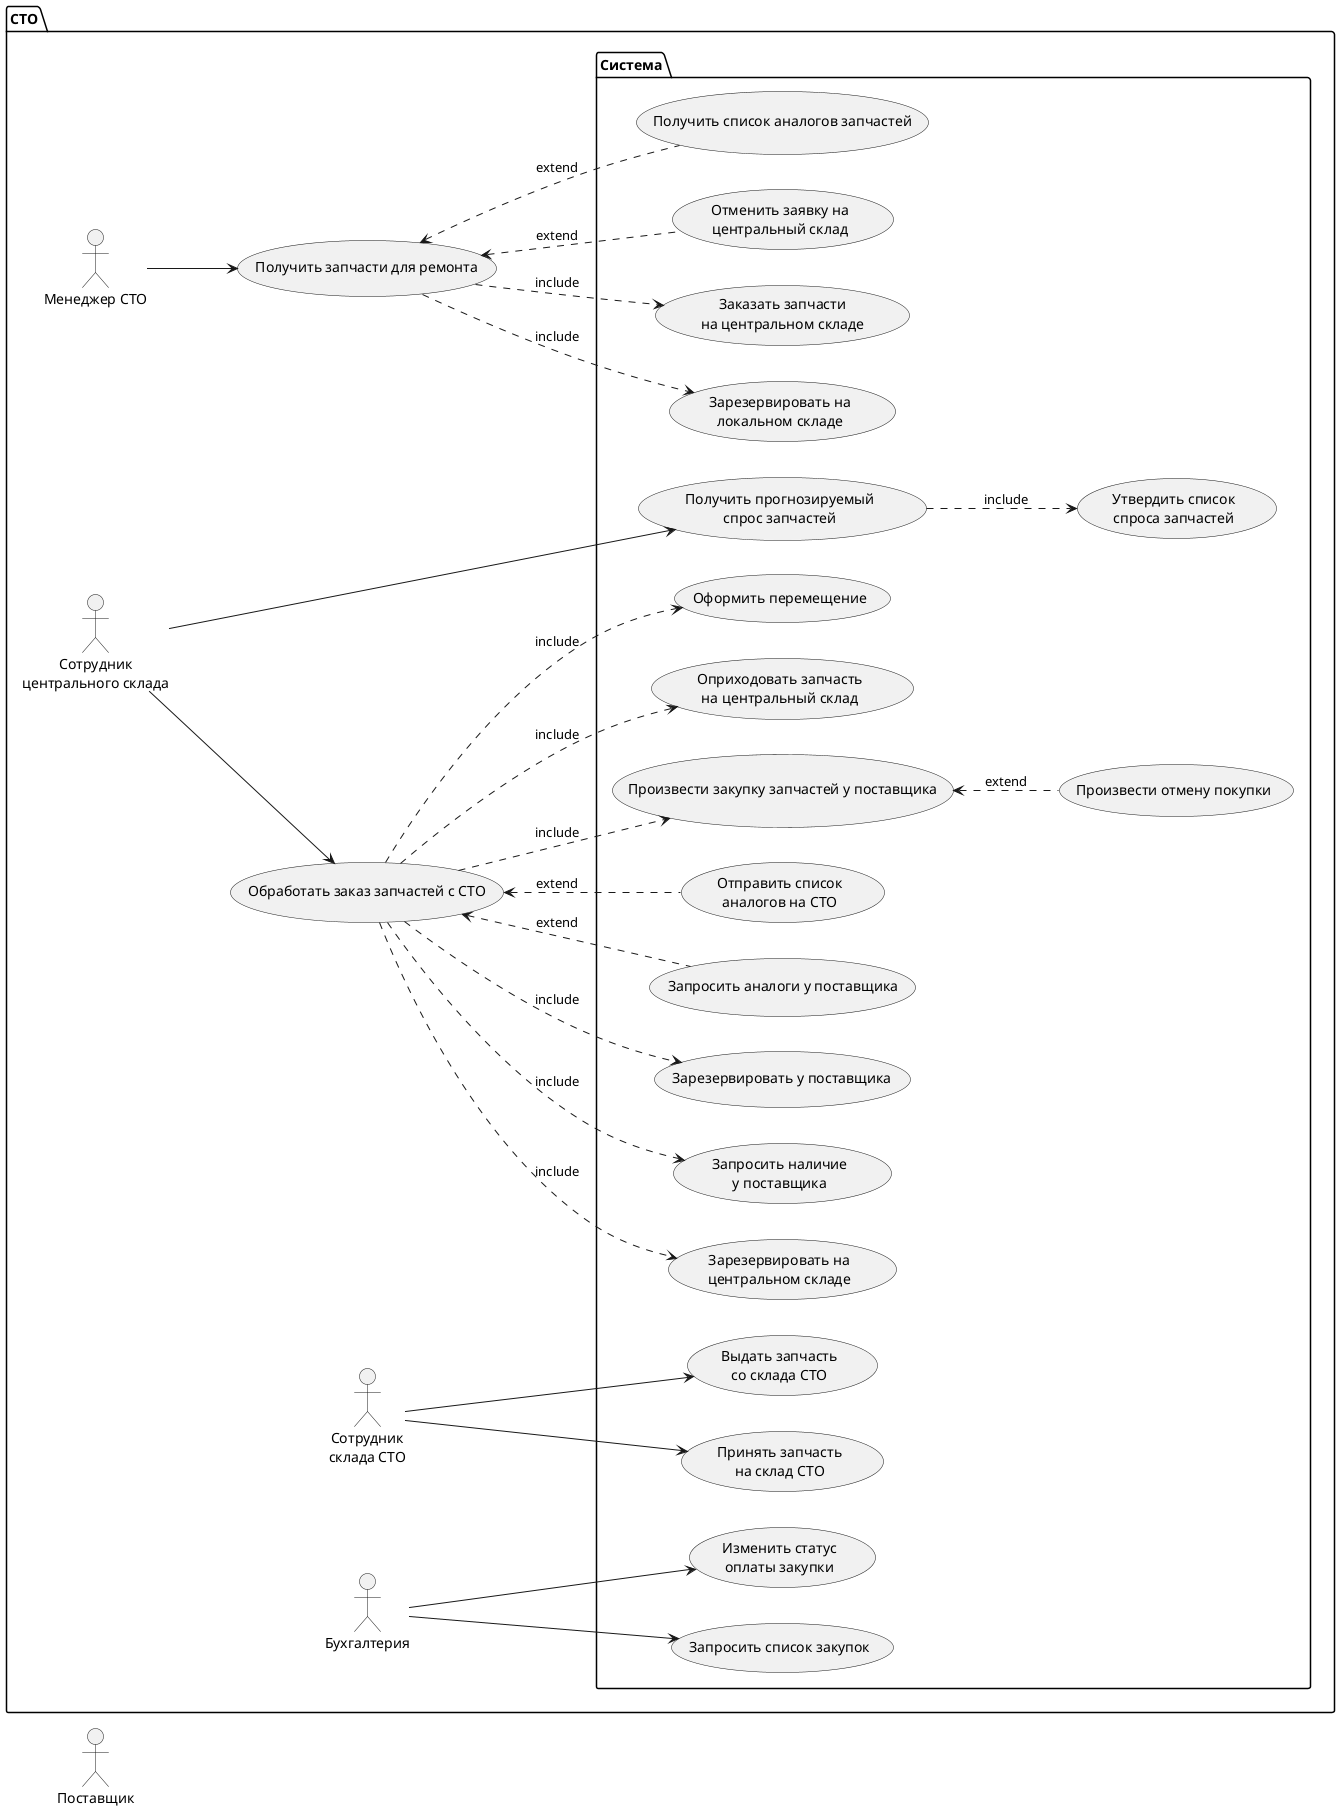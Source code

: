 @startuml Domaine modele
left to right direction
skinparam DefaultTextAlignment center

    actor Поставщик as provider

    package СТО {
               
    actor :Менеджер СТО: as manager
    actor :Сотрудник\nцентрального склада: as sklad
    actor :Сотрудник\nсклада СТО: as skladsto 
    actor :Бухгалтерия: as buh
    

    usecase "Получить запчасти для ремонта" as zakaz

    usecase "Обработать заказ запчастей с СТО" as processorder 

    
        
        package Система {            

            usecase "Зарезервировать на\nлокальном складе" as reservlocal
            usecase "Заказать запчасти\nна центральном складе" as app            
            usecase "Отменить заявку на\nцентральный склад" as cancelapp
            usecase "Получить список аналогов запчастей" as getanalog
            

            usecase "Принять запчасть\nна склад СТО" as accept
            usecase "Выдать запчасть\nсо склада СТО" as issuesto

            
            usecase "Зарезервировать на\nцентральном складе" as reservcenter
            usecase "Запросить наличие\nу поставщика" as zakazdealer
            usecase "Зарезервировать у поставщика" as reservdealer
            usecase "Запросить аналоги у поставщика" as getanalogdealer
            usecase "Отправить список\nаналогов на СТО" as sendanalogdealer
            usecase "Произвести закупку запчастей у поставщика" as purchase
            usecase "Произвести отмену покупки" as cancelpurchase
            usecase "Оприходовать запчасть\nна центральный склад" as issuecenter
            usecase "Оформить перемещение" as senddelivery

            usecase "Получить прогнозируемый\nспрос запчастей" as getforecast

            usecase "Утвердить список\nспроса запчастей" as signforecast

            usecase "Запросить список закупок" as getlistpurchase
            usecase "Изменить статус\nоплаты закупки" as patchpurchase


                    
        }    

    manager --> zakaz
    zakaz ..> reservlocal : include
    zakaz <.. cancelapp : extend 
    zakaz <.. getanalog : extend
    zakaz ..> app : include
    
    skladsto --> accept
    skladsto --> issuesto
    
    sklad --> processorder
    processorder ..> purchase : include

    processorder ..> reservcenter : include
    processorder ..> zakazdealer : include
    processorder ..> reservdealer : include
    processorder <.. getanalogdealer : extend
    processorder <.. sendanalogdealer : extend 
    processorder ..> issuecenter : include 
    processorder ..> senddelivery : include

    purchase <.. cancelpurchase : extend 

    sklad --> getforecast
    getforecast ..> signforecast : include 

    buh --> getlistpurchase
    buh --> patchpurchase
   
    }
@enduml